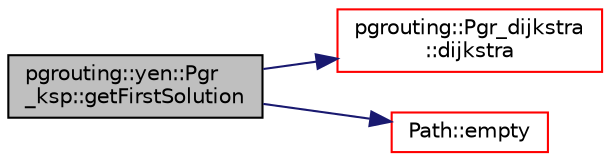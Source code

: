 digraph "pgrouting::yen::Pgr_ksp::getFirstSolution"
{
  edge [fontname="Helvetica",fontsize="10",labelfontname="Helvetica",labelfontsize="10"];
  node [fontname="Helvetica",fontsize="10",shape=record];
  rankdir="LR";
  Node166 [label="pgrouting::yen::Pgr\l_ksp::getFirstSolution",height=0.2,width=0.4,color="black", fillcolor="grey75", style="filled", fontcolor="black"];
  Node166 -> Node167 [color="midnightblue",fontsize="10",style="solid",fontname="Helvetica"];
  Node167 [label="pgrouting::Pgr_dijkstra\l::dijkstra",height=0.2,width=0.4,color="red", fillcolor="white", style="filled",URL="$classpgrouting_1_1Pgr__dijkstra.html#a0489deb2399562b5631d9906f2225234",tooltip="Dijkstra 1 to 1. "];
  Node166 -> Node170 [color="midnightblue",fontsize="10",style="solid",fontname="Helvetica"];
  Node170 [label="Path::empty",height=0.2,width=0.4,color="red", fillcolor="white", style="filled",URL="$classPath.html#a75bd5ccf60152fefaff1df56be09946b"];
}
